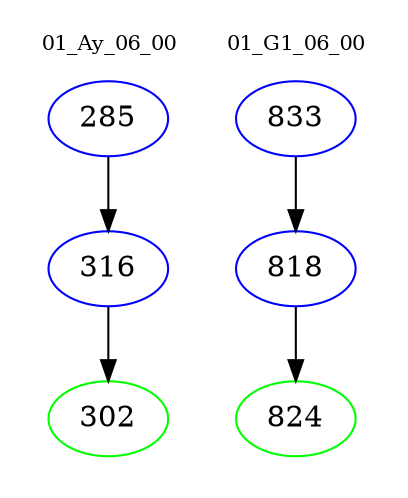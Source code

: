 digraph{
subgraph cluster_0 {
color = white
label = "01_Ay_06_00";
fontsize=10;
T0_285 [label="285", color="blue"]
T0_285 -> T0_316 [color="black"]
T0_316 [label="316", color="blue"]
T0_316 -> T0_302 [color="black"]
T0_302 [label="302", color="green"]
}
subgraph cluster_1 {
color = white
label = "01_G1_06_00";
fontsize=10;
T1_833 [label="833", color="blue"]
T1_833 -> T1_818 [color="black"]
T1_818 [label="818", color="blue"]
T1_818 -> T1_824 [color="black"]
T1_824 [label="824", color="green"]
}
}
